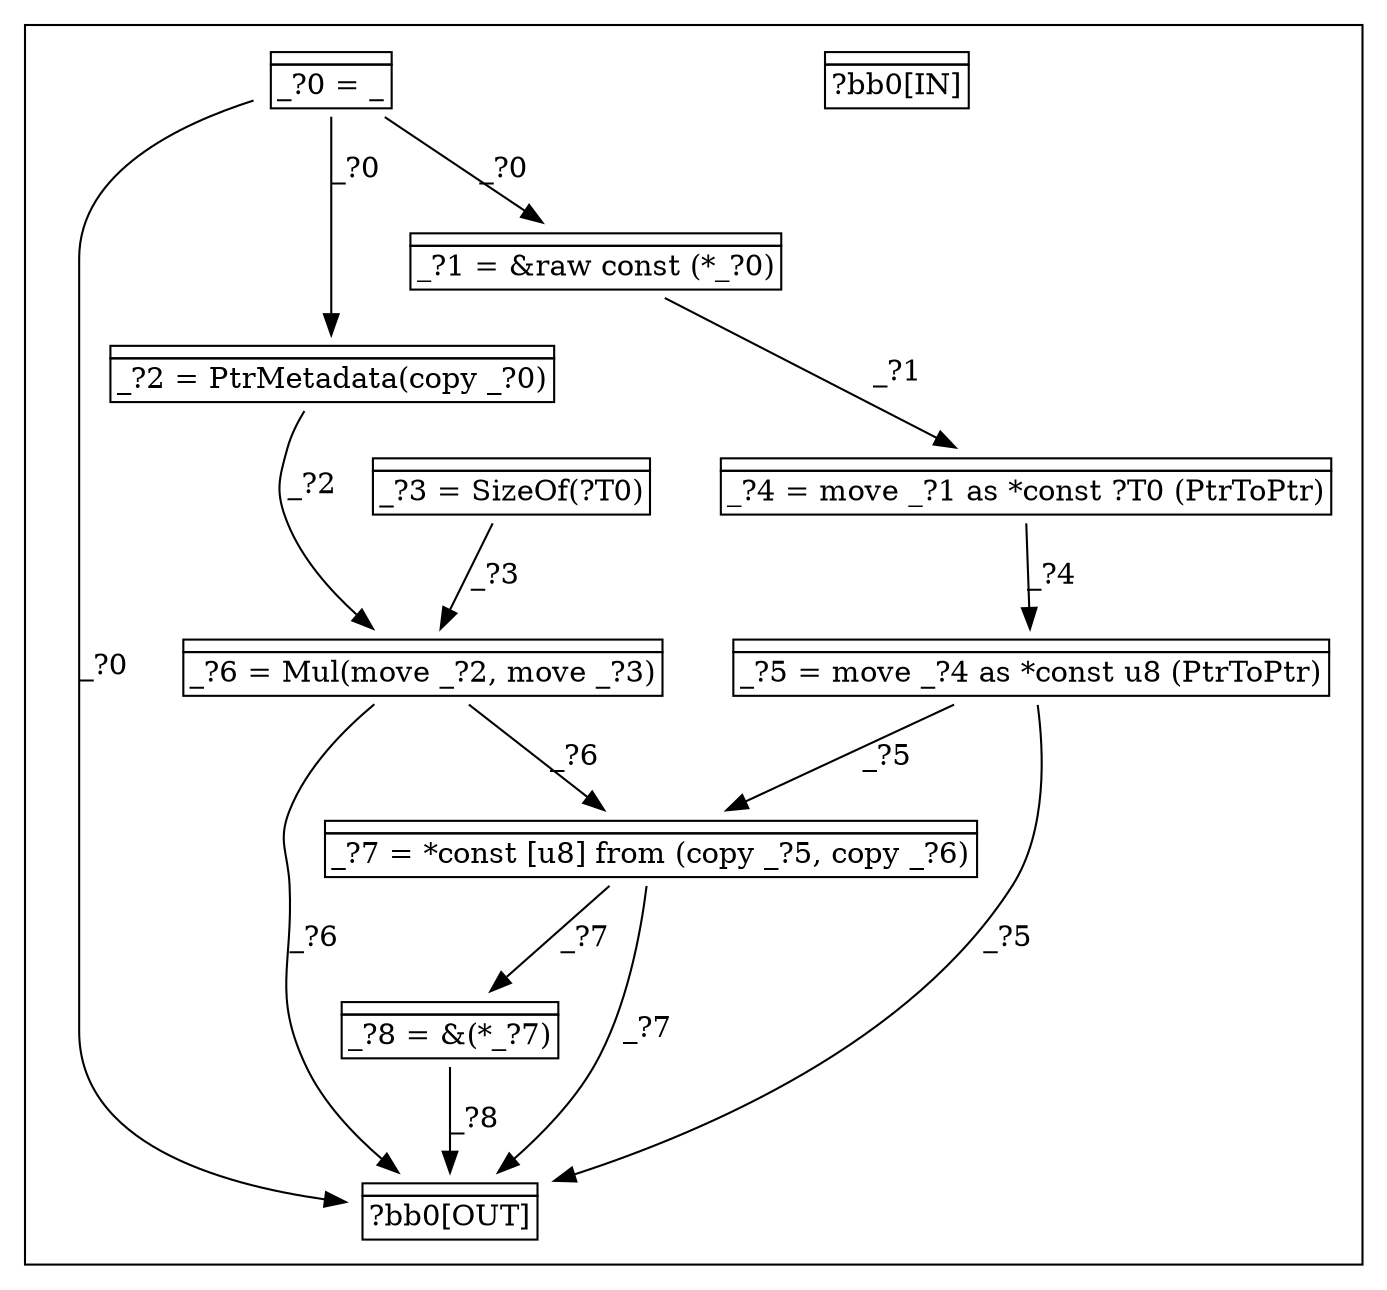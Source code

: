 digraph DataDependencyGraph {
compound = true;
subgraph cluster_bb0 {
    bb0IN [shape="none", label=<<table border="0" cellborder="1" cellspacing="0"><tr><td  align="center" colspan="1"></td></tr><tr><td align="left">?bb0[IN]</td></tr></table>>];
    bb0OUT [shape="none", label=<<table border="0" cellborder="1" cellspacing="0"><tr><td  align="center" colspan="1"></td></tr><tr><td align="left">?bb0[OUT]</td></tr></table>>];
    bb0stmt0 [shape="none", label=<<table border="0" cellborder="1" cellspacing="0"><tr><td  align="center" colspan="1"></td></tr><tr><td align="left">_?0 = _</td></tr></table>>];
    bb0stmt1 [shape="none", label=<<table border="0" cellborder="1" cellspacing="0"><tr><td  align="center" colspan="1"></td></tr><tr><td align="left">_?1 = &amp;raw const (*_?0)</td></tr></table>>];
    bb0stmt2 [shape="none", label=<<table border="0" cellborder="1" cellspacing="0"><tr><td  align="center" colspan="1"></td></tr><tr><td align="left">_?2 = PtrMetadata(copy _?0)</td></tr></table>>];
    bb0stmt3 [shape="none", label=<<table border="0" cellborder="1" cellspacing="0"><tr><td  align="center" colspan="1"></td></tr><tr><td align="left">_?3 = SizeOf(?T0)</td></tr></table>>];
    bb0stmt4 [shape="none", label=<<table border="0" cellborder="1" cellspacing="0"><tr><td  align="center" colspan="1"></td></tr><tr><td align="left">_?4 = move _?1 as *const ?T0 (PtrToPtr)</td></tr></table>>];
    bb0stmt5 [shape="none", label=<<table border="0" cellborder="1" cellspacing="0"><tr><td  align="center" colspan="1"></td></tr><tr><td align="left">_?5 = move _?4 as *const u8 (PtrToPtr)</td></tr></table>>];
    bb0stmt6 [shape="none", label=<<table border="0" cellborder="1" cellspacing="0"><tr><td  align="center" colspan="1"></td></tr><tr><td align="left">_?6 = Mul(move _?2, move _?3)</td></tr></table>>];
    bb0stmt7 [shape="none", label=<<table border="0" cellborder="1" cellspacing="0"><tr><td  align="center" colspan="1"></td></tr><tr><td align="left">_?7 = *const [u8] from (copy _?5, copy _?6)</td></tr></table>>];
    bb0stmt8 [shape="none", label=<<table border="0" cellborder="1" cellspacing="0"><tr><td  align="center" colspan="1"></td></tr><tr><td align="left">_?8 = &amp;(*_?7)</td></tr></table>>];
    bb0stmt0 -> bb0OUT [label="_?0"];
    bb0stmt5 -> bb0OUT [label="_?5"];
    bb0stmt6 -> bb0OUT [label="_?6"];
    bb0stmt7 -> bb0OUT [label="_?7"];
    bb0stmt8 -> bb0OUT [label="_?8"];
    bb0stmt0 -> bb0stmt1 [label="_?0"];
    bb0stmt0 -> bb0stmt2 [label="_?0"];
    bb0stmt1 -> bb0stmt4 [label="_?1"];
    bb0stmt2 -> bb0stmt6 [label="_?2"];
    bb0stmt3 -> bb0stmt6 [label="_?3"];
    bb0stmt4 -> bb0stmt5 [label="_?4"];
    bb0stmt5 -> bb0stmt7 [label="_?5"];
    bb0stmt6 -> bb0stmt7 [label="_?6"];
    bb0stmt7 -> bb0stmt8 [label="_?7"];
}
}
